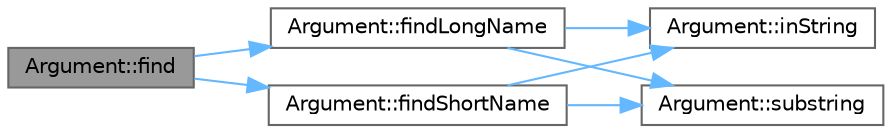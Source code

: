 digraph "Argument::find"
{
 // INTERACTIVE_SVG=YES
 // LATEX_PDF_SIZE
  bgcolor="transparent";
  edge [fontname=Helvetica,fontsize=10,labelfontname=Helvetica,labelfontsize=10];
  node [fontname=Helvetica,fontsize=10,shape=box,height=0.2,width=0.4];
  rankdir="LR";
  Node1 [label="Argument::find",height=0.2,width=0.4,color="gray40", fillcolor="grey60", style="filled", fontcolor="black",tooltip=" "];
  Node1 -> Node2 [color="steelblue1",style="solid"];
  Node2 [label="Argument::findLongName",height=0.2,width=0.4,color="grey40", fillcolor="white", style="filled",URL="$class_argument.html#a19696736b23d7f4f4c6e4125e67f59a8",tooltip=" "];
  Node2 -> Node3 [color="steelblue1",style="solid"];
  Node3 [label="Argument::inString",height=0.2,width=0.4,color="grey40", fillcolor="white", style="filled",URL="$class_argument.html#af21c1965c64a5f3984cbf42bcf1eec5f",tooltip=" "];
  Node2 -> Node4 [color="steelblue1",style="solid"];
  Node4 [label="Argument::substring",height=0.2,width=0.4,color="grey40", fillcolor="white", style="filled",URL="$class_argument.html#a8f98fbce9e55886c0b3a84c6f92572e5",tooltip=" "];
  Node1 -> Node5 [color="steelblue1",style="solid"];
  Node5 [label="Argument::findShortName",height=0.2,width=0.4,color="grey40", fillcolor="white", style="filled",URL="$class_argument.html#a3ec1ea9ca2d489a987e0fa335daaf061",tooltip=" "];
  Node5 -> Node3 [color="steelblue1",style="solid"];
  Node5 -> Node4 [color="steelblue1",style="solid"];
}
